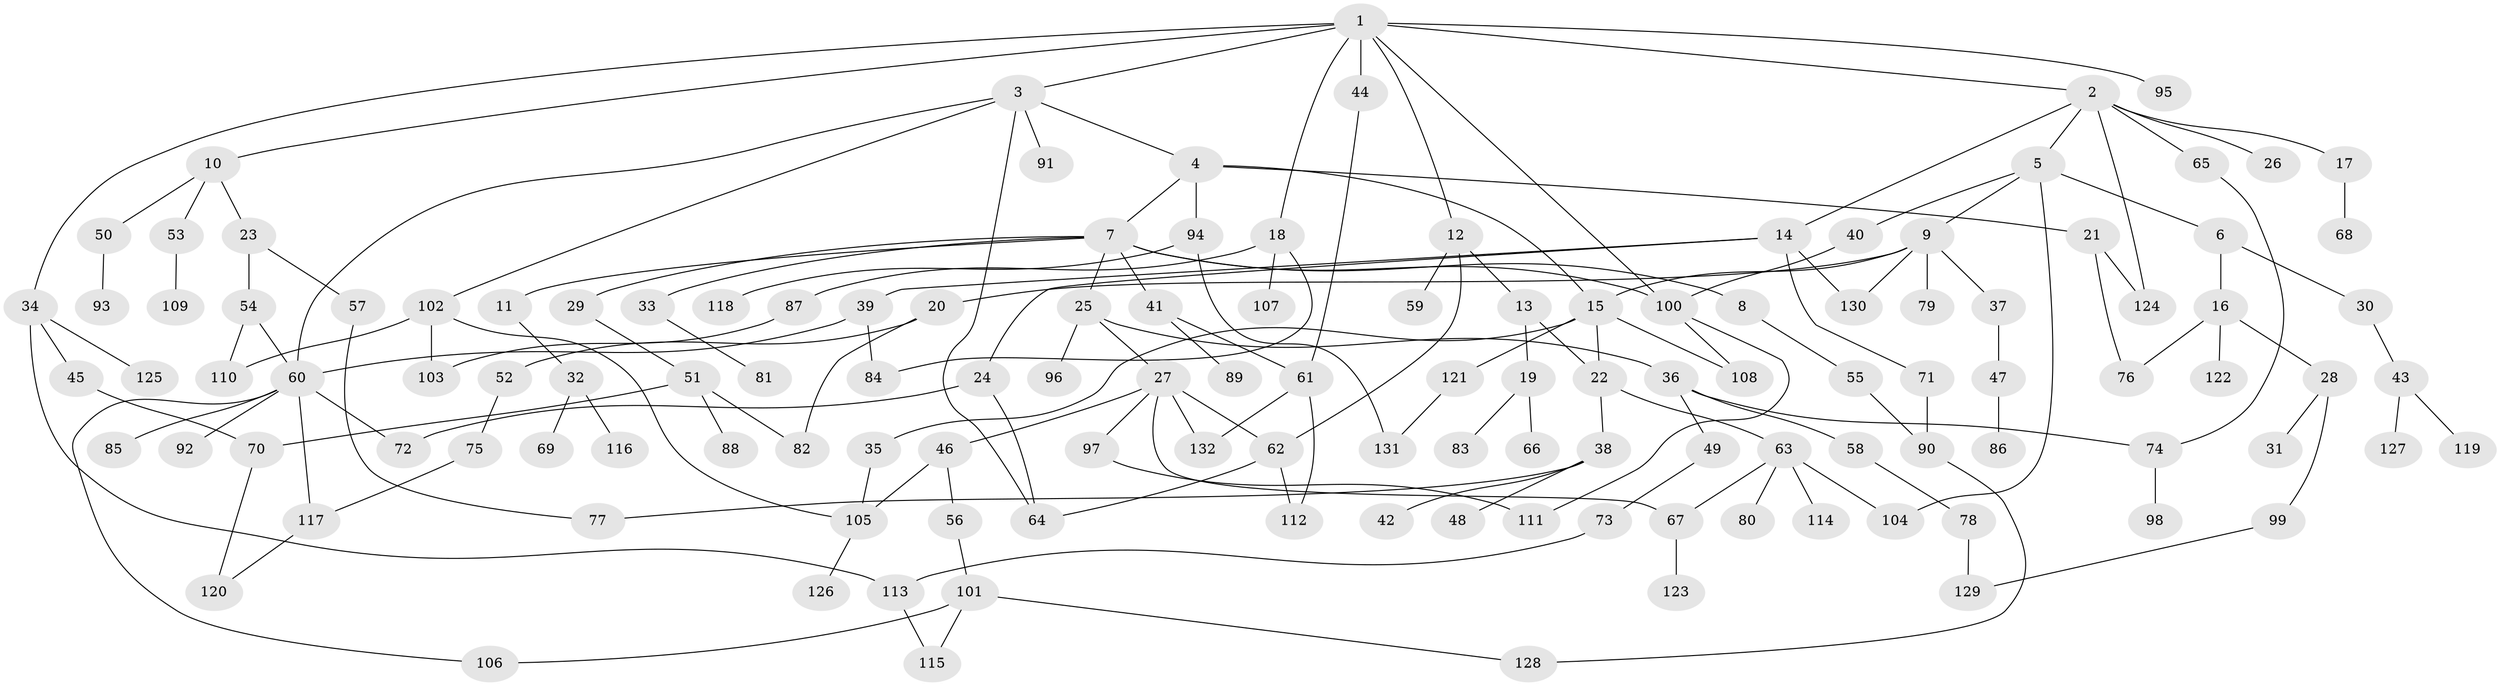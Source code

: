 // coarse degree distribution, {2: 0.07692307692307693, 1: 0.6666666666666666, 4: 0.05128205128205128, 8: 0.02564102564102564, 9: 0.02564102564102564, 6: 0.02564102564102564, 3: 0.02564102564102564, 11: 0.02564102564102564, 5: 0.02564102564102564, 7: 0.02564102564102564, 13: 0.02564102564102564}
// Generated by graph-tools (version 1.1) at 2025/44/03/04/25 21:44:27]
// undirected, 132 vertices, 169 edges
graph export_dot {
graph [start="1"]
  node [color=gray90,style=filled];
  1;
  2;
  3;
  4;
  5;
  6;
  7;
  8;
  9;
  10;
  11;
  12;
  13;
  14;
  15;
  16;
  17;
  18;
  19;
  20;
  21;
  22;
  23;
  24;
  25;
  26;
  27;
  28;
  29;
  30;
  31;
  32;
  33;
  34;
  35;
  36;
  37;
  38;
  39;
  40;
  41;
  42;
  43;
  44;
  45;
  46;
  47;
  48;
  49;
  50;
  51;
  52;
  53;
  54;
  55;
  56;
  57;
  58;
  59;
  60;
  61;
  62;
  63;
  64;
  65;
  66;
  67;
  68;
  69;
  70;
  71;
  72;
  73;
  74;
  75;
  76;
  77;
  78;
  79;
  80;
  81;
  82;
  83;
  84;
  85;
  86;
  87;
  88;
  89;
  90;
  91;
  92;
  93;
  94;
  95;
  96;
  97;
  98;
  99;
  100;
  101;
  102;
  103;
  104;
  105;
  106;
  107;
  108;
  109;
  110;
  111;
  112;
  113;
  114;
  115;
  116;
  117;
  118;
  119;
  120;
  121;
  122;
  123;
  124;
  125;
  126;
  127;
  128;
  129;
  130;
  131;
  132;
  1 -- 2;
  1 -- 3;
  1 -- 10;
  1 -- 12;
  1 -- 18;
  1 -- 34;
  1 -- 44;
  1 -- 95;
  1 -- 100;
  2 -- 5;
  2 -- 14;
  2 -- 17;
  2 -- 26;
  2 -- 65;
  2 -- 124;
  3 -- 4;
  3 -- 91;
  3 -- 102;
  3 -- 60;
  3 -- 64;
  4 -- 7;
  4 -- 15;
  4 -- 21;
  4 -- 94;
  5 -- 6;
  5 -- 9;
  5 -- 40;
  5 -- 104;
  6 -- 16;
  6 -- 30;
  7 -- 8;
  7 -- 11;
  7 -- 25;
  7 -- 29;
  7 -- 33;
  7 -- 41;
  7 -- 100;
  8 -- 55;
  9 -- 20;
  9 -- 37;
  9 -- 79;
  9 -- 15;
  9 -- 130;
  10 -- 23;
  10 -- 50;
  10 -- 53;
  11 -- 32;
  12 -- 13;
  12 -- 59;
  12 -- 62;
  13 -- 19;
  13 -- 22;
  14 -- 24;
  14 -- 39;
  14 -- 71;
  14 -- 130;
  15 -- 35;
  15 -- 108;
  15 -- 121;
  15 -- 22;
  16 -- 28;
  16 -- 76;
  16 -- 122;
  17 -- 68;
  18 -- 84;
  18 -- 87;
  18 -- 107;
  19 -- 66;
  19 -- 83;
  20 -- 52;
  20 -- 82;
  21 -- 76;
  21 -- 124;
  22 -- 38;
  22 -- 63;
  23 -- 54;
  23 -- 57;
  24 -- 64;
  24 -- 72;
  25 -- 27;
  25 -- 36;
  25 -- 96;
  27 -- 46;
  27 -- 97;
  27 -- 62;
  27 -- 67;
  27 -- 132;
  28 -- 31;
  28 -- 99;
  29 -- 51;
  30 -- 43;
  32 -- 69;
  32 -- 116;
  33 -- 81;
  34 -- 45;
  34 -- 125;
  34 -- 113;
  35 -- 105;
  36 -- 49;
  36 -- 58;
  36 -- 74;
  37 -- 47;
  38 -- 42;
  38 -- 48;
  38 -- 77;
  39 -- 84;
  39 -- 60;
  40 -- 100;
  41 -- 61;
  41 -- 89;
  43 -- 119;
  43 -- 127;
  44 -- 61;
  45 -- 70;
  46 -- 56;
  46 -- 105;
  47 -- 86;
  49 -- 73;
  50 -- 93;
  51 -- 70;
  51 -- 88;
  51 -- 82;
  52 -- 75;
  53 -- 109;
  54 -- 60;
  54 -- 110;
  55 -- 90;
  56 -- 101;
  57 -- 77;
  58 -- 78;
  60 -- 72;
  60 -- 85;
  60 -- 92;
  60 -- 117;
  60 -- 106;
  61 -- 132;
  61 -- 112;
  62 -- 112;
  62 -- 64;
  63 -- 67;
  63 -- 80;
  63 -- 104;
  63 -- 114;
  65 -- 74;
  67 -- 123;
  70 -- 120;
  71 -- 90;
  73 -- 113;
  74 -- 98;
  75 -- 117;
  78 -- 129;
  87 -- 103;
  90 -- 128;
  94 -- 118;
  94 -- 131;
  97 -- 111;
  99 -- 129;
  100 -- 111;
  100 -- 108;
  101 -- 106;
  101 -- 128;
  101 -- 115;
  102 -- 103;
  102 -- 110;
  102 -- 105;
  105 -- 126;
  113 -- 115;
  117 -- 120;
  121 -- 131;
}
